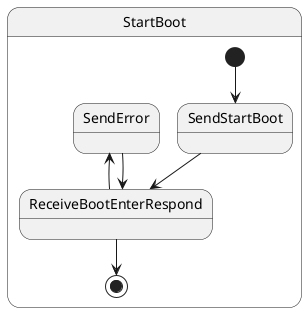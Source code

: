 @startuml

state StartBoot { 
[*] --> SendStartBoot
SendStartBoot --> ReceiveBootEnterRespond
ReceiveBootEnterRespond -left-> SendError
ReceiveBootEnterRespond --> [*]

SendError --> ReceiveBootEnterRespond
}

@enduml